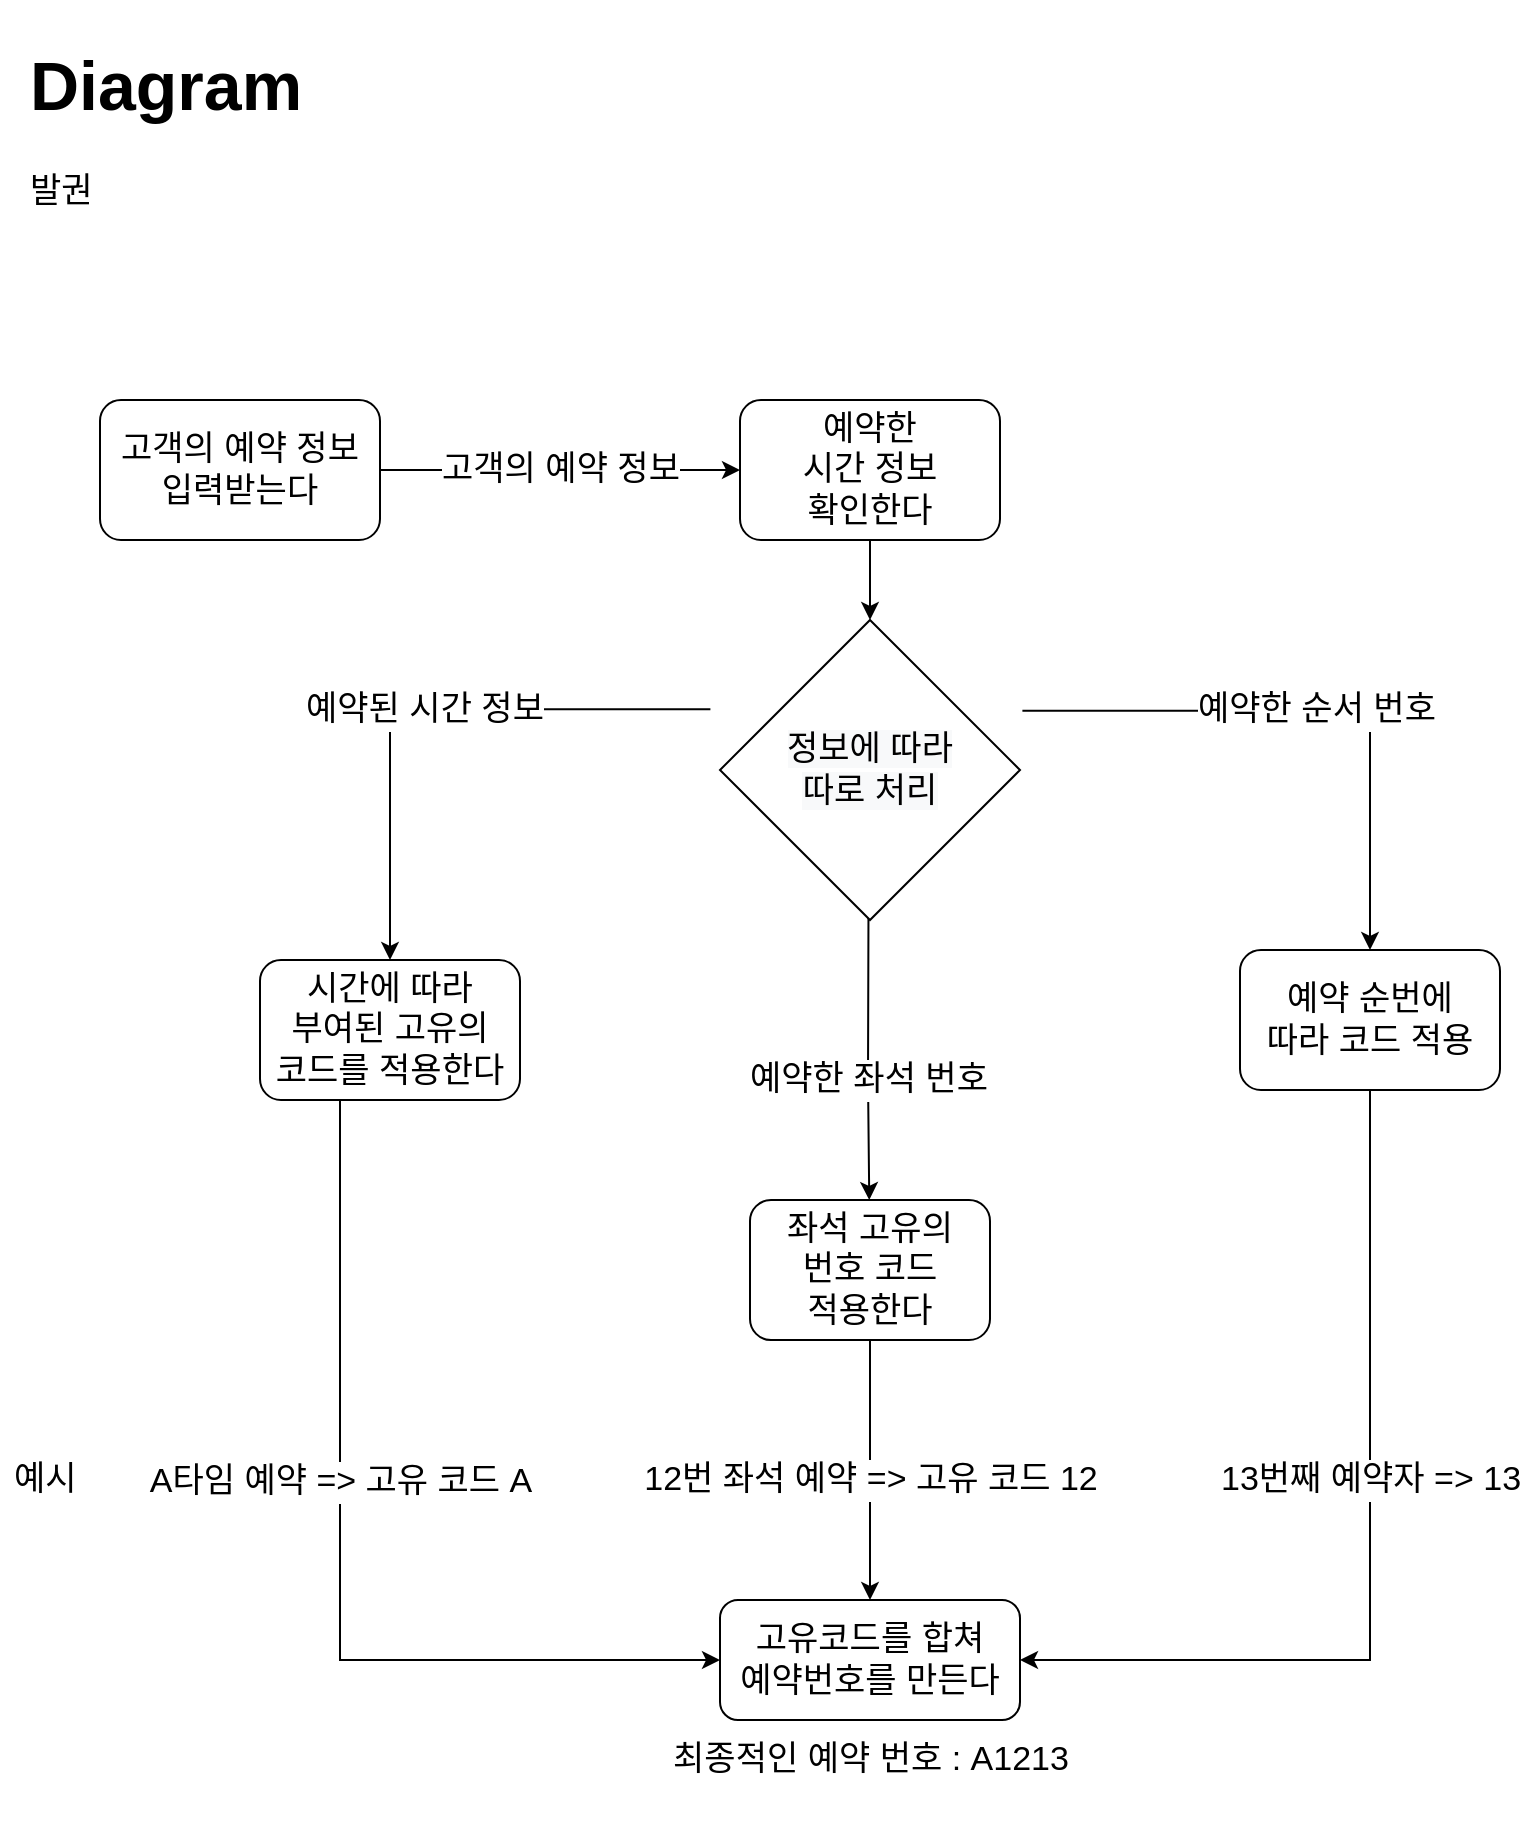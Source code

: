 <mxfile version="17.4.0" type="github">
  <diagram id="C5RBs43oDa-KdzZeNtuy" name="Page-1">
    <mxGraphModel dx="1038" dy="547" grid="1" gridSize="10" guides="1" tooltips="1" connect="1" arrows="1" fold="1" page="1" pageScale="1" pageWidth="827" pageHeight="1169" math="0" shadow="0">
      <root>
        <mxCell id="WIyWlLk6GJQsqaUBKTNV-0" />
        <mxCell id="WIyWlLk6GJQsqaUBKTNV-1" parent="WIyWlLk6GJQsqaUBKTNV-0" />
        <mxCell id="gFQcucEWS_bXOnacTtc2-0" value="&lt;font style=&quot;font-size: 17px&quot;&gt;고객의 예약 정보 &lt;br&gt;입력받는다&lt;/font&gt;" style="rounded=1;whiteSpace=wrap;html=1;" parent="WIyWlLk6GJQsqaUBKTNV-1" vertex="1">
          <mxGeometry x="80" y="210" width="140" height="70" as="geometry" />
        </mxCell>
        <mxCell id="gFQcucEWS_bXOnacTtc2-1" value="예약한 &lt;br&gt;시간 정보 &lt;br&gt;확인한다" style="rounded=1;whiteSpace=wrap;html=1;fontSize=17;" parent="WIyWlLk6GJQsqaUBKTNV-1" vertex="1">
          <mxGeometry x="400" y="210" width="130" height="70" as="geometry" />
        </mxCell>
        <mxCell id="gFQcucEWS_bXOnacTtc2-2" value="&lt;h1&gt;Diagram&lt;/h1&gt;&lt;p&gt;발권&lt;/p&gt;" style="text;html=1;strokeColor=none;fillColor=none;spacing=5;spacingTop=-20;whiteSpace=wrap;overflow=hidden;rounded=0;fontSize=17;" parent="WIyWlLk6GJQsqaUBKTNV-1" vertex="1">
          <mxGeometry x="40" y="20" width="190" height="120" as="geometry" />
        </mxCell>
        <mxCell id="gFQcucEWS_bXOnacTtc2-3" value="고객의 예약 정보" style="endArrow=classic;html=1;rounded=0;fontSize=17;exitX=1;exitY=0.5;exitDx=0;exitDy=0;entryX=0;entryY=0.5;entryDx=0;entryDy=0;" parent="WIyWlLk6GJQsqaUBKTNV-1" source="gFQcucEWS_bXOnacTtc2-0" target="gFQcucEWS_bXOnacTtc2-1" edge="1">
          <mxGeometry width="50" height="50" relative="1" as="geometry">
            <mxPoint x="390" y="360" as="sourcePoint" />
            <mxPoint x="440" y="310" as="targetPoint" />
          </mxGeometry>
        </mxCell>
        <mxCell id="gFQcucEWS_bXOnacTtc2-5" value="시간에 따라 &lt;br&gt;부여된 고유의&lt;br&gt;코드를 적용한다" style="rounded=1;whiteSpace=wrap;html=1;fontSize=17;" parent="WIyWlLk6GJQsqaUBKTNV-1" vertex="1">
          <mxGeometry x="160" y="490" width="130" height="70" as="geometry" />
        </mxCell>
        <mxCell id="gFQcucEWS_bXOnacTtc2-7" value="예약된 시간 정보" style="edgeStyle=segmentEdgeStyle;endArrow=classic;html=1;rounded=0;fontSize=17;exitX=-0.032;exitY=0.496;exitDx=0;exitDy=0;entryX=0.5;entryY=0;entryDx=0;entryDy=0;exitPerimeter=0;" parent="WIyWlLk6GJQsqaUBKTNV-1" target="gFQcucEWS_bXOnacTtc2-5" edge="1">
          <mxGeometry width="50" height="50" relative="1" as="geometry">
            <mxPoint x="385.2" y="364.64" as="sourcePoint" />
            <mxPoint x="440" y="310" as="targetPoint" />
          </mxGeometry>
        </mxCell>
        <mxCell id="gFQcucEWS_bXOnacTtc2-9" value="" style="endArrow=classic;html=1;rounded=0;fontSize=17;exitX=0.5;exitY=1;exitDx=0;exitDy=0;" parent="WIyWlLk6GJQsqaUBKTNV-1" source="gFQcucEWS_bXOnacTtc2-1" edge="1">
          <mxGeometry width="50" height="50" relative="1" as="geometry">
            <mxPoint x="390" y="360" as="sourcePoint" />
            <mxPoint x="465" y="320" as="targetPoint" />
          </mxGeometry>
        </mxCell>
        <mxCell id="gFQcucEWS_bXOnacTtc2-10" value="예약한 좌석 번호" style="endArrow=classic;html=1;rounded=0;fontSize=17;exitX=0.496;exitY=0.984;exitDx=0;exitDy=0;exitPerimeter=0;" parent="WIyWlLk6GJQsqaUBKTNV-1" target="gFQcucEWS_bXOnacTtc2-11" edge="1">
          <mxGeometry x="0.404" width="50" height="50" relative="1" as="geometry">
            <mxPoint x="464.4" y="408.56" as="sourcePoint" />
            <mxPoint x="464" y="470" as="targetPoint" />
            <Array as="points">
              <mxPoint x="464" y="550" />
            </Array>
            <mxPoint as="offset" />
          </mxGeometry>
        </mxCell>
        <mxCell id="gFQcucEWS_bXOnacTtc2-11" value="좌석 고유의 &lt;br&gt;번호 코드 &lt;br&gt;적용한다" style="rounded=1;whiteSpace=wrap;html=1;fontSize=17;" parent="WIyWlLk6GJQsqaUBKTNV-1" vertex="1">
          <mxGeometry x="405" y="610" width="120" height="70" as="geometry" />
        </mxCell>
        <mxCell id="gFQcucEWS_bXOnacTtc2-16" value="예시&amp;nbsp;" style="text;html=1;strokeColor=none;fillColor=none;align=center;verticalAlign=middle;whiteSpace=wrap;rounded=0;fontSize=17;" parent="WIyWlLk6GJQsqaUBKTNV-1" vertex="1">
          <mxGeometry x="30" y="720" width="50" height="60" as="geometry" />
        </mxCell>
        <mxCell id="gFQcucEWS_bXOnacTtc2-18" value="예약한 순서 번호" style="edgeStyle=segmentEdgeStyle;endArrow=classic;html=1;rounded=0;fontSize=17;exitX=1.008;exitY=0.504;exitDx=0;exitDy=0;exitPerimeter=0;entryX=0.5;entryY=0;entryDx=0;entryDy=0;" parent="WIyWlLk6GJQsqaUBKTNV-1" target="gFQcucEWS_bXOnacTtc2-19" edge="1">
          <mxGeometry width="50" height="50" relative="1" as="geometry">
            <mxPoint x="541.2" y="365.36" as="sourcePoint" />
            <mxPoint x="720" y="490" as="targetPoint" />
          </mxGeometry>
        </mxCell>
        <mxCell id="gFQcucEWS_bXOnacTtc2-19" value="예약 순번에&lt;br&gt;따라 코드 적용" style="rounded=1;whiteSpace=wrap;html=1;fontSize=17;" parent="WIyWlLk6GJQsqaUBKTNV-1" vertex="1">
          <mxGeometry x="650" y="485" width="130" height="70" as="geometry" />
        </mxCell>
        <mxCell id="gFQcucEWS_bXOnacTtc2-20" value="최종적인 예약 번호 : A1213" style="text;html=1;strokeColor=none;fillColor=none;align=center;verticalAlign=middle;whiteSpace=wrap;rounded=0;fontSize=17;" parent="WIyWlLk6GJQsqaUBKTNV-1" vertex="1">
          <mxGeometry x="332.5" y="860" width="265" height="60" as="geometry" />
        </mxCell>
        <mxCell id="gFQcucEWS_bXOnacTtc2-23" value="고유코드를 합쳐 &lt;br&gt;예약번호를 만든다" style="rounded=1;whiteSpace=wrap;html=1;fontSize=17;" parent="WIyWlLk6GJQsqaUBKTNV-1" vertex="1">
          <mxGeometry x="390" y="810" width="150" height="60" as="geometry" />
        </mxCell>
        <mxCell id="gFQcucEWS_bXOnacTtc2-24" value="&#xa;&#xa;&lt;span style=&quot;color: rgb(0, 0, 0); font-family: helvetica; font-size: 17px; font-style: normal; font-weight: 400; letter-spacing: normal; text-align: center; text-indent: 0px; text-transform: none; word-spacing: 0px; background-color: rgb(248, 249, 250); display: inline; float: none;&quot;&gt;정보에 따라&lt;/span&gt;&lt;br style=&quot;color: rgb(0, 0, 0); font-family: helvetica; font-size: 17px; font-style: normal; font-weight: 400; letter-spacing: normal; text-align: center; text-indent: 0px; text-transform: none; word-spacing: 0px; background-color: rgb(248, 249, 250);&quot;&gt;&lt;span style=&quot;color: rgb(0, 0, 0); font-family: helvetica; font-size: 17px; font-style: normal; font-weight: 400; letter-spacing: normal; text-align: center; text-indent: 0px; text-transform: none; word-spacing: 0px; background-color: rgb(248, 249, 250); display: inline; float: none;&quot;&gt;따로 처리&lt;/span&gt;&#xa;&#xa;" style="rhombus;whiteSpace=wrap;html=1;fontSize=17;" parent="WIyWlLk6GJQsqaUBKTNV-1" vertex="1">
          <mxGeometry x="390" y="320" width="150" height="150" as="geometry" />
        </mxCell>
        <mxCell id="gFQcucEWS_bXOnacTtc2-27" value="A타임 예약 =&amp;gt; 고유 코드 A" style="edgeStyle=segmentEdgeStyle;endArrow=classic;html=1;rounded=0;fontSize=17;exitX=0.25;exitY=1;exitDx=0;exitDy=0;entryX=0;entryY=0.5;entryDx=0;entryDy=0;" parent="WIyWlLk6GJQsqaUBKTNV-1" source="gFQcucEWS_bXOnacTtc2-5" target="gFQcucEWS_bXOnacTtc2-23" edge="1">
          <mxGeometry x="-0.173" width="50" height="50" relative="1" as="geometry">
            <mxPoint x="390" y="700" as="sourcePoint" />
            <mxPoint x="360" y="840" as="targetPoint" />
            <Array as="points">
              <mxPoint x="200" y="560" />
              <mxPoint x="200" y="840" />
            </Array>
            <mxPoint y="1" as="offset" />
          </mxGeometry>
        </mxCell>
        <mxCell id="gFQcucEWS_bXOnacTtc2-28" value="12번 좌석 예약 =&amp;gt; 고유 코드 12" style="endArrow=classic;html=1;rounded=0;fontSize=17;entryX=0.5;entryY=0;entryDx=0;entryDy=0;exitX=0.5;exitY=1;exitDx=0;exitDy=0;" parent="WIyWlLk6GJQsqaUBKTNV-1" source="gFQcucEWS_bXOnacTtc2-11" target="gFQcucEWS_bXOnacTtc2-23" edge="1">
          <mxGeometry x="0.077" width="50" height="50" relative="1" as="geometry">
            <mxPoint x="390" y="700" as="sourcePoint" />
            <mxPoint x="440" y="650" as="targetPoint" />
            <mxPoint as="offset" />
          </mxGeometry>
        </mxCell>
        <mxCell id="gFQcucEWS_bXOnacTtc2-31" value="13번째 예약자 =&amp;gt; 13" style="edgeStyle=segmentEdgeStyle;endArrow=classic;html=1;rounded=0;fontSize=17;exitX=0.5;exitY=1;exitDx=0;exitDy=0;entryX=1;entryY=0.5;entryDx=0;entryDy=0;" parent="WIyWlLk6GJQsqaUBKTNV-1" source="gFQcucEWS_bXOnacTtc2-19" target="gFQcucEWS_bXOnacTtc2-23" edge="1">
          <mxGeometry x="-0.152" width="50" height="50" relative="1" as="geometry">
            <mxPoint x="390" y="760" as="sourcePoint" />
            <mxPoint x="440" y="710" as="targetPoint" />
            <Array as="points">
              <mxPoint x="715" y="840" />
            </Array>
            <mxPoint as="offset" />
          </mxGeometry>
        </mxCell>
      </root>
    </mxGraphModel>
  </diagram>
</mxfile>
